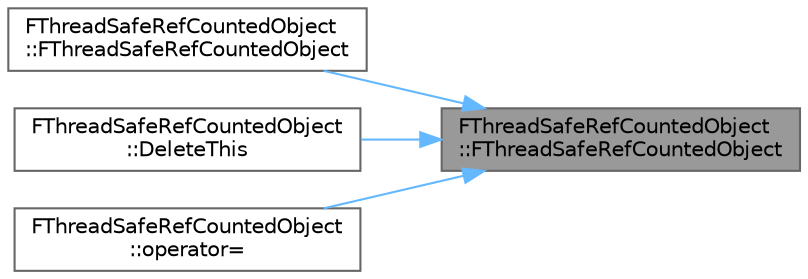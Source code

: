 digraph "FThreadSafeRefCountedObject::FThreadSafeRefCountedObject"
{
 // INTERACTIVE_SVG=YES
 // LATEX_PDF_SIZE
  bgcolor="transparent";
  edge [fontname=Helvetica,fontsize=10,labelfontname=Helvetica,labelfontsize=10];
  node [fontname=Helvetica,fontsize=10,shape=box,height=0.2,width=0.4];
  rankdir="RL";
  Node1 [id="Node000001",label="FThreadSafeRefCountedObject\l::FThreadSafeRefCountedObject",height=0.2,width=0.4,color="gray40", fillcolor="grey60", style="filled", fontcolor="black",tooltip=" "];
  Node1 -> Node2 [id="edge1_Node000001_Node000002",dir="back",color="steelblue1",style="solid",tooltip=" "];
  Node2 [id="Node000002",label="FThreadSafeRefCountedObject\l::FThreadSafeRefCountedObject",height=0.2,width=0.4,color="grey40", fillcolor="white", style="filled",URL="$de/dec/classFThreadSafeRefCountedObject.html#abe9e7d3a944ffcc7802eef18c217ca39",tooltip=" "];
  Node1 -> Node3 [id="edge2_Node000001_Node000003",dir="back",color="steelblue1",style="solid",tooltip=" "];
  Node3 [id="Node000003",label="FThreadSafeRefCountedObject\l::DeleteThis",height=0.2,width=0.4,color="grey40", fillcolor="white", style="filled",URL="$de/dec/classFThreadSafeRefCountedObject.html#a6ece0bfde9058b20b3253b509b2e7705",tooltip=" "];
  Node1 -> Node4 [id="edge3_Node000001_Node000004",dir="back",color="steelblue1",style="solid",tooltip=" "];
  Node4 [id="Node000004",label="FThreadSafeRefCountedObject\l::operator=",height=0.2,width=0.4,color="grey40", fillcolor="white", style="filled",URL="$de/dec/classFThreadSafeRefCountedObject.html#ada9f278687acc25f1557ab3f267b9d42",tooltip=" "];
}
